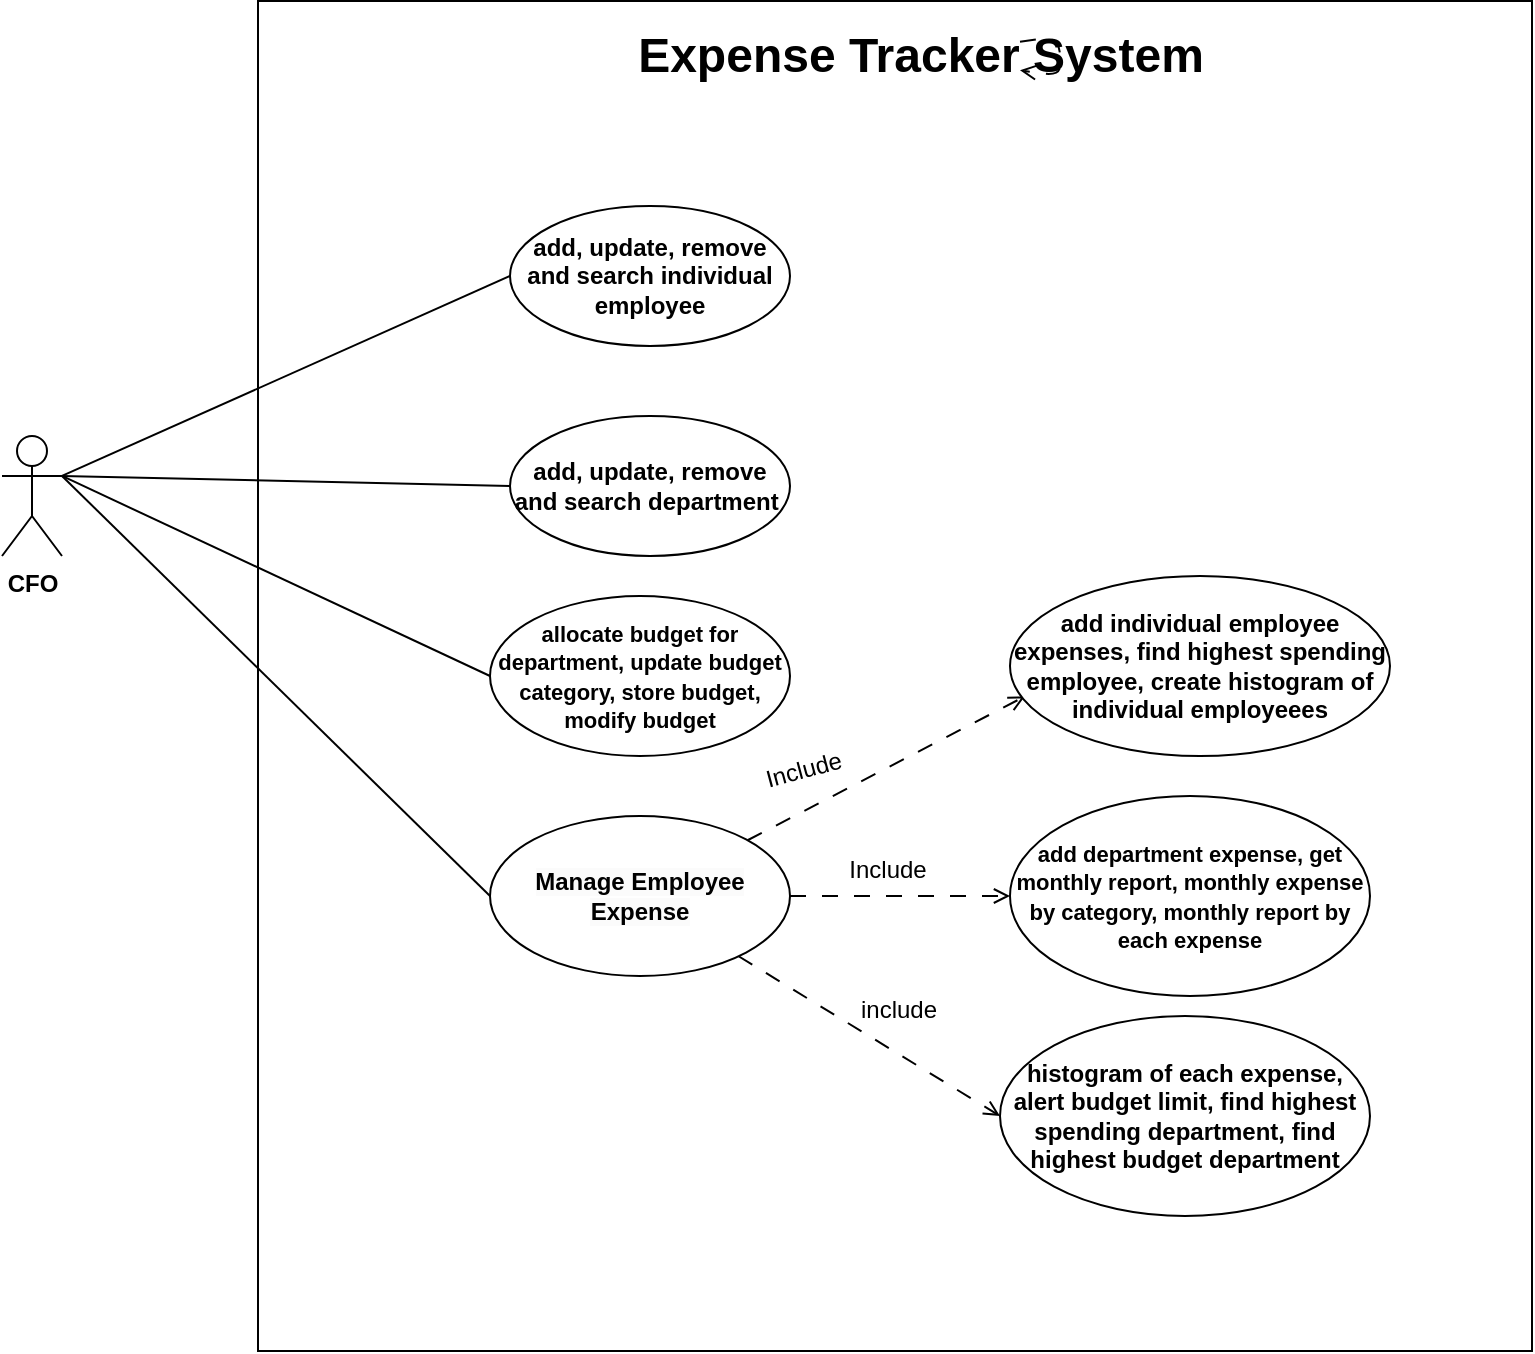 <mxfile>
    <diagram id="L-autRN_uENwIV8cupbO" name="Page-1">
        <mxGraphModel dx="1132" dy="12" grid="0" gridSize="10" guides="1" tooltips="1" connect="1" arrows="1" fold="1" page="1" pageScale="1" pageWidth="1100" pageHeight="850" math="0" shadow="0">
            <root>
                <mxCell id="0"/>
                <mxCell id="1" parent="0"/>
                <mxCell id="202" value="" style="html=1;" parent="1" vertex="1">
                    <mxGeometry x="938" y="1102.5" width="637" height="675" as="geometry"/>
                </mxCell>
                <mxCell id="204" value="&lt;b&gt;CFO&lt;/b&gt;" style="shape=umlActor;verticalLabelPosition=bottom;verticalAlign=top;html=1;" parent="1" vertex="1">
                    <mxGeometry x="810" y="1320" width="30" height="60" as="geometry"/>
                </mxCell>
                <mxCell id="207" value="&lt;b&gt;add, update, remove and search individual employee&lt;/b&gt;" style="ellipse;whiteSpace=wrap;html=1;" parent="1" vertex="1">
                    <mxGeometry x="1064" y="1205" width="140" height="70" as="geometry"/>
                </mxCell>
                <mxCell id="208" value="&lt;b&gt;add, update, remove and search department&amp;nbsp;&lt;/b&gt;" style="ellipse;whiteSpace=wrap;html=1;" parent="1" vertex="1">
                    <mxGeometry x="1064" y="1310" width="140" height="70" as="geometry"/>
                </mxCell>
                <mxCell id="210" value="&lt;b style=&quot;&quot;&gt;&lt;font style=&quot;font-size: 11px;&quot;&gt;allocate budget for department, update budget category, store budget, modify budget&lt;/font&gt;&lt;/b&gt;" style="ellipse;whiteSpace=wrap;html=1;" parent="1" vertex="1">
                    <mxGeometry x="1054" y="1400" width="150" height="80" as="geometry"/>
                </mxCell>
                <mxCell id="231" style="edgeStyle=none;html=1;entryX=0.039;entryY=0.669;entryDx=0;entryDy=0;entryPerimeter=0;fontSize=12;endArrow=open;endFill=0;dashed=1;dashPattern=8 8;" parent="1" source="215" target="220" edge="1">
                    <mxGeometry relative="1" as="geometry"/>
                </mxCell>
                <mxCell id="232" style="edgeStyle=none;html=1;entryX=0;entryY=0.5;entryDx=0;entryDy=0;fontSize=12;endArrow=open;endFill=0;dashed=1;dashPattern=8 8;" parent="1" source="215" target="221" edge="1">
                    <mxGeometry relative="1" as="geometry"/>
                </mxCell>
                <mxCell id="233" style="edgeStyle=none;html=1;entryX=0;entryY=0.5;entryDx=0;entryDy=0;fontSize=12;endArrow=open;endFill=0;dashed=1;dashPattern=8 8;" parent="1" source="215" target="222" edge="1">
                    <mxGeometry relative="1" as="geometry"/>
                </mxCell>
                <mxCell id="215" value="&lt;meta charset=&quot;utf-8&quot;&gt;&lt;b style=&quot;border-color: var(--border-color); color: rgb(0, 0, 0); font-family: Helvetica; font-size: 12px; font-style: normal; font-variant-ligatures: normal; font-variant-caps: normal; letter-spacing: normal; orphans: 2; text-align: center; text-indent: 0px; text-transform: none; widows: 2; word-spacing: 0px; -webkit-text-stroke-width: 0px; text-decoration-thickness: initial; text-decoration-style: initial; text-decoration-color: initial; background-color: rgb(251, 251, 251);&quot;&gt;&lt;font style=&quot;border-color: var(--border-color); font-size: 12px;&quot;&gt;Manage Employee Expense&lt;/font&gt;&lt;/b&gt;" style="ellipse;whiteSpace=wrap;html=1;" parent="1" vertex="1">
                    <mxGeometry x="1054" y="1510" width="150" height="80" as="geometry"/>
                </mxCell>
                <mxCell id="220" value="&lt;b style=&quot;&quot;&gt;&lt;font style=&quot;font-size: 12px;&quot;&gt;add individual employee expenses, find highest spending employee, create histogram of individual employeees&lt;/font&gt;&lt;/b&gt;" style="ellipse;whiteSpace=wrap;html=1;" parent="1" vertex="1">
                    <mxGeometry x="1314" y="1390" width="190" height="90" as="geometry"/>
                </mxCell>
                <mxCell id="221" value="&lt;b style=&quot;font-size: 11px;&quot;&gt;&lt;font style=&quot;font-size: 11px;&quot;&gt;add department expense, get monthly report, monthly expense by category, monthly report by each&lt;/font&gt;&lt;font style=&quot;font-size: 11px;&quot;&gt; &lt;/font&gt;&lt;font style=&quot;font-size: 11px;&quot;&gt;expense&lt;/font&gt;&lt;/b&gt;" style="ellipse;whiteSpace=wrap;html=1;" parent="1" vertex="1">
                    <mxGeometry x="1314" y="1500" width="180" height="100" as="geometry"/>
                </mxCell>
                <mxCell id="222" value="&lt;b&gt;histogram of each expense, alert budget limit, find highest spending department, find highest budget department&lt;/b&gt;" style="ellipse;whiteSpace=wrap;html=1;" parent="1" vertex="1">
                    <mxGeometry x="1309" y="1610" width="185" height="100" as="geometry"/>
                </mxCell>
                <mxCell id="224" value="Expense Tracker System" style="text;strokeColor=none;fillColor=none;html=1;fontSize=24;fontStyle=1;verticalAlign=middle;align=center;" parent="1" vertex="1">
                    <mxGeometry x="1219" y="1110" width="100" height="40" as="geometry"/>
                </mxCell>
                <mxCell id="225" value="" style="endArrow=none;html=1;exitX=1;exitY=0.333;exitDx=0;exitDy=0;exitPerimeter=0;entryX=0;entryY=0.5;entryDx=0;entryDy=0;" parent="1" source="204" target="207" edge="1">
                    <mxGeometry width="50" height="50" relative="1" as="geometry">
                        <mxPoint x="860" y="1290" as="sourcePoint"/>
                        <mxPoint x="992.414" y="1452.931" as="targetPoint"/>
                    </mxGeometry>
                </mxCell>
                <mxCell id="226" value="" style="endArrow=none;html=1;entryX=0;entryY=0.5;entryDx=0;entryDy=0;exitX=1;exitY=0.333;exitDx=0;exitDy=0;exitPerimeter=0;" parent="1" source="204" target="208" edge="1">
                    <mxGeometry width="50" height="50" relative="1" as="geometry">
                        <mxPoint x="840" y="1400" as="sourcePoint"/>
                        <mxPoint x="1061.0" y="1305" as="targetPoint"/>
                    </mxGeometry>
                </mxCell>
                <mxCell id="227" value="" style="endArrow=none;html=1;exitX=1;exitY=0.333;exitDx=0;exitDy=0;exitPerimeter=0;entryX=0;entryY=0.5;entryDx=0;entryDy=0;" parent="1" source="204" target="210" edge="1">
                    <mxGeometry width="50" height="50" relative="1" as="geometry">
                        <mxPoint x="860" y="1415" as="sourcePoint"/>
                        <mxPoint x="1071.0" y="1315" as="targetPoint"/>
                    </mxGeometry>
                </mxCell>
                <mxCell id="228" value="" style="endArrow=none;html=1;exitX=1;exitY=0.333;exitDx=0;exitDy=0;exitPerimeter=0;entryX=0;entryY=0.5;entryDx=0;entryDy=0;" parent="1" source="204" target="215" edge="1">
                    <mxGeometry width="50" height="50" relative="1" as="geometry">
                        <mxPoint x="870" y="1425" as="sourcePoint"/>
                        <mxPoint x="1081.0" y="1325" as="targetPoint"/>
                    </mxGeometry>
                </mxCell>
                <mxCell id="234" value="Include" style="text;html=1;strokeColor=none;fillColor=none;align=center;verticalAlign=middle;whiteSpace=wrap;rounded=0;rotation=-15;" vertex="1" parent="1">
                    <mxGeometry x="1181" y="1472" width="60" height="30" as="geometry"/>
                </mxCell>
                <mxCell id="235" value="Include" style="text;html=1;strokeColor=none;fillColor=none;align=center;verticalAlign=middle;whiteSpace=wrap;rounded=0;rotation=0;" vertex="1" parent="1">
                    <mxGeometry x="1223" y="1522" width="60" height="30" as="geometry"/>
                </mxCell>
                <mxCell id="240" value="include" style="text;html=1;strokeColor=none;fillColor=none;align=center;verticalAlign=middle;whiteSpace=wrap;rounded=0;" vertex="1" parent="1">
                    <mxGeometry x="1227" y="1593" width="63" height="28" as="geometry"/>
                </mxCell>
                <mxCell id="241" style="edgeStyle=none;html=1;dashed=1;dashPattern=8 8;endArrow=open;endFill=0;" edge="1" parent="1" source="224" target="224">
                    <mxGeometry relative="1" as="geometry"/>
                </mxCell>
            </root>
        </mxGraphModel>
    </diagram>
</mxfile>
